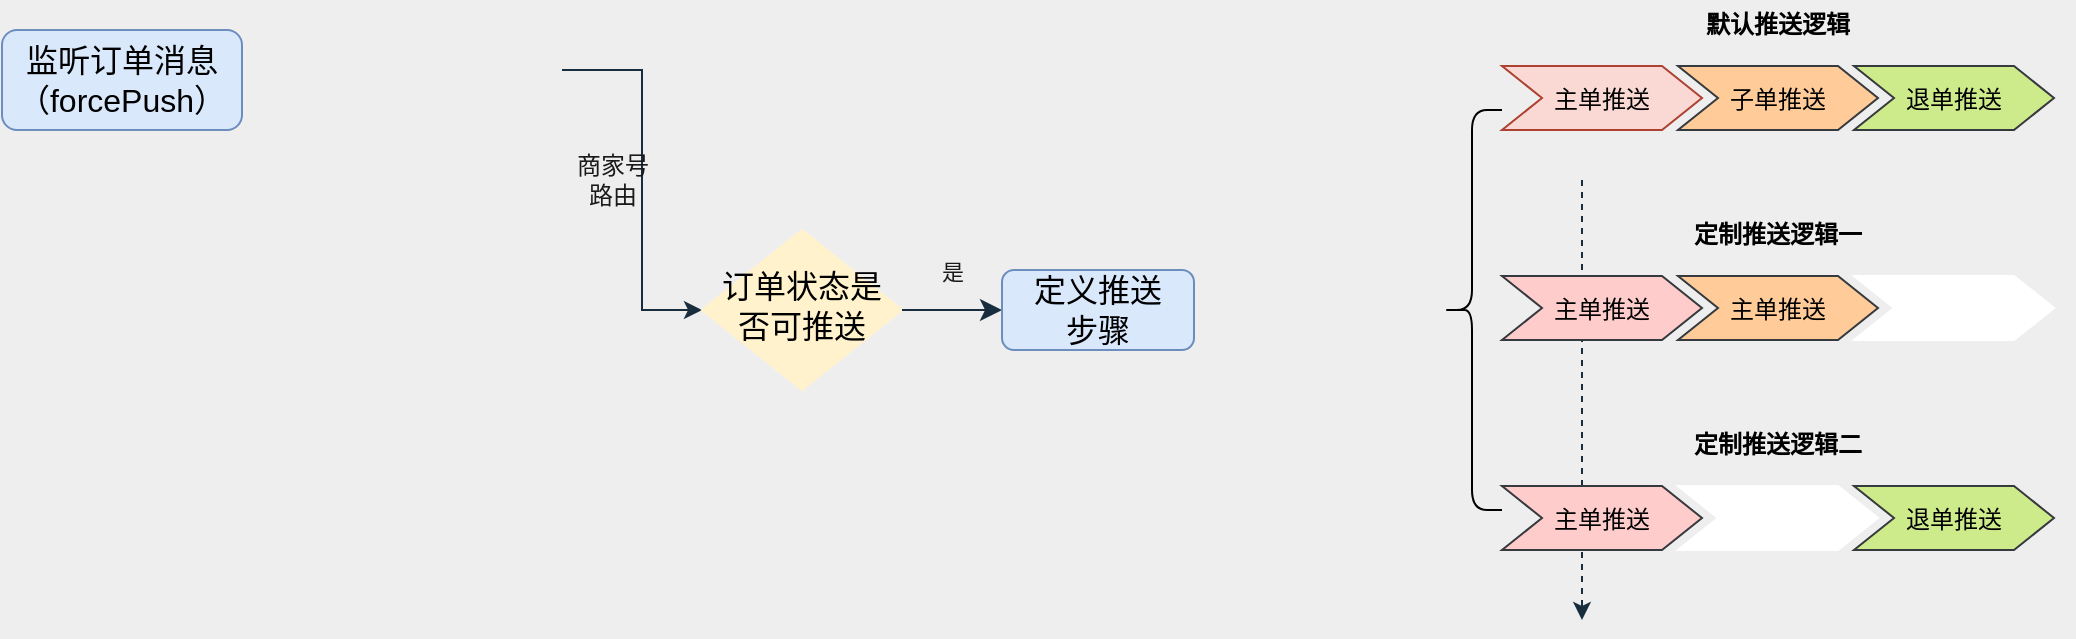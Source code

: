 <mxfile version="17.1.2" type="github">
  <diagram id="C5RBs43oDa-KdzZeNtuy" name="Page-1">
    <mxGraphModel dx="2249" dy="772" grid="1" gridSize="10" guides="1" tooltips="1" connect="1" arrows="1" fold="1" page="1" pageScale="1" pageWidth="827" pageHeight="1169" background="#EEEEEE" math="0" shadow="0">
      <root>
        <mxCell id="WIyWlLk6GJQsqaUBKTNV-0" />
        <mxCell id="WIyWlLk6GJQsqaUBKTNV-1" parent="WIyWlLk6GJQsqaUBKTNV-0" />
        <mxCell id="WIyWlLk6GJQsqaUBKTNV-3" value="监听订单消息&lt;br&gt;（forcePush）" style="rounded=1;whiteSpace=wrap;html=1;fontSize=16;glass=0;strokeWidth=1;shadow=0;fillColor=#dae8fc;strokeColor=#6c8ebf;" parent="WIyWlLk6GJQsqaUBKTNV-1" vertex="1">
          <mxGeometry x="-520" y="270" width="120" height="50" as="geometry" />
        </mxCell>
        <mxCell id="7NL93eEpFQiBZwO9Uzeu-21" value="" style="edgeStyle=orthogonalEdgeStyle;rounded=0;sketch=0;orthogonalLoop=1;jettySize=auto;html=1;fontSize=16;fontColor=#1A1A1A;endArrow=classic;endFill=1;strokeColor=#182E3E;entryX=0;entryY=0.5;entryDx=0;entryDy=0;" edge="1" parent="WIyWlLk6GJQsqaUBKTNV-1" target="7NL93eEpFQiBZwO9Uzeu-59">
          <mxGeometry relative="1" as="geometry">
            <mxPoint x="-240" y="290" as="sourcePoint" />
            <mxPoint x="-180" y="415" as="targetPoint" />
            <Array as="points">
              <mxPoint x="-200" y="290" />
              <mxPoint x="-200" y="410" />
            </Array>
          </mxGeometry>
        </mxCell>
        <mxCell id="7NL93eEpFQiBZwO9Uzeu-19" value="" style="shape=curlyBracket;whiteSpace=wrap;html=1;rounded=1;sketch=0;fontSize=16;fontColor=#1A1A1A;strokeColor=#000000;fillColor=#FFF2CC;" vertex="1" parent="WIyWlLk6GJQsqaUBKTNV-1">
          <mxGeometry x="200" y="310" width="30" height="200" as="geometry" />
        </mxCell>
        <mxCell id="7NL93eEpFQiBZwO9Uzeu-22" value="商家号&lt;br style=&quot;font-size: 12px;&quot;&gt;路由" style="text;strokeColor=none;fillColor=none;html=1;fontSize=12;fontStyle=0;verticalAlign=middle;align=center;rounded=0;sketch=0;fontColor=#1A1A1A;" vertex="1" parent="WIyWlLk6GJQsqaUBKTNV-1">
          <mxGeometry x="-240" y="330" width="50" height="30" as="geometry" />
        </mxCell>
        <mxCell id="7NL93eEpFQiBZwO9Uzeu-28" value="默认推送逻辑" style="swimlane;childLayout=stackLayout;horizontal=1;fillColor=none;horizontalStack=1;resizeParent=1;resizeParentMax=0;resizeLast=0;collapsible=0;strokeColor=none;stackBorder=10;stackSpacing=-12;resizable=1;align=center;points=[];fontColor=#000000;rounded=0;sketch=0;fontSize=12;" vertex="1" parent="WIyWlLk6GJQsqaUBKTNV-1">
          <mxGeometry x="220" y="255" width="296" height="75" as="geometry" />
        </mxCell>
        <mxCell id="7NL93eEpFQiBZwO9Uzeu-42" value="" style="edgeStyle=segmentEdgeStyle;endArrow=classic;html=1;rounded=0;sketch=0;fontSize=16;fontColor=#1A1A1A;strokeColor=#182E3E;dashed=1;" edge="1" parent="7NL93eEpFQiBZwO9Uzeu-28">
          <mxGeometry width="50" height="50" relative="1" as="geometry">
            <mxPoint x="50" y="90" as="sourcePoint" />
            <mxPoint x="50" y="310" as="targetPoint" />
          </mxGeometry>
        </mxCell>
        <mxCell id="7NL93eEpFQiBZwO9Uzeu-29" value="主单推送" style="shape=step;perimeter=stepPerimeter;fixedSize=1;points=[];rounded=0;sketch=0;fontSize=12;strokeColor=#ae4132;fillColor=#fad9d5;" vertex="1" parent="7NL93eEpFQiBZwO9Uzeu-28">
          <mxGeometry x="10" y="33" width="100" height="32" as="geometry" />
        </mxCell>
        <mxCell id="7NL93eEpFQiBZwO9Uzeu-30" value="子单推送" style="shape=step;perimeter=stepPerimeter;fixedSize=1;points=[];rounded=0;sketch=0;fontSize=12;strokeColor=#36393d;fillColor=#ffcc99;" vertex="1" parent="7NL93eEpFQiBZwO9Uzeu-28">
          <mxGeometry x="98" y="33" width="100" height="32" as="geometry" />
        </mxCell>
        <mxCell id="7NL93eEpFQiBZwO9Uzeu-31" value="退单推送" style="shape=step;perimeter=stepPerimeter;fixedSize=1;points=[];rounded=0;sketch=0;fontSize=12;strokeColor=#36393d;fillColor=#cdeb8b;" vertex="1" parent="7NL93eEpFQiBZwO9Uzeu-28">
          <mxGeometry x="186" y="33" width="100" height="32" as="geometry" />
        </mxCell>
        <mxCell id="7NL93eEpFQiBZwO9Uzeu-44" value="定制推送逻辑二" style="swimlane;childLayout=stackLayout;horizontal=1;fillColor=none;horizontalStack=1;resizeParent=1;resizeParentMax=0;resizeLast=0;collapsible=0;strokeColor=none;stackBorder=10;stackSpacing=-12;resizable=1;align=center;points=[];fontColor=#000000;rounded=0;sketch=0;fontSize=12;startSize=23;" vertex="1" parent="WIyWlLk6GJQsqaUBKTNV-1">
          <mxGeometry x="220" y="465" width="296" height="75" as="geometry" />
        </mxCell>
        <mxCell id="7NL93eEpFQiBZwO9Uzeu-45" value="主单推送" style="shape=step;perimeter=stepPerimeter;fixedSize=1;points=[];rounded=0;sketch=0;fontSize=12;strokeColor=#36393d;fillColor=#ffcccc;" vertex="1" parent="7NL93eEpFQiBZwO9Uzeu-44">
          <mxGeometry x="10" y="33" width="100" height="32" as="geometry" />
        </mxCell>
        <mxCell id="7NL93eEpFQiBZwO9Uzeu-46" value="" style="shape=step;perimeter=stepPerimeter;fixedSize=1;points=[];rounded=0;sketch=0;fontSize=12;fontColor=#1A1A1A;strokeColor=#FFFFFF;fillColor=#FFFFFF;" vertex="1" parent="7NL93eEpFQiBZwO9Uzeu-44">
          <mxGeometry x="98" y="33" width="100" height="32" as="geometry" />
        </mxCell>
        <mxCell id="7NL93eEpFQiBZwO9Uzeu-49" value="退单推送" style="shape=step;perimeter=stepPerimeter;fixedSize=1;points=[];rounded=0;sketch=0;fontSize=12;strokeColor=#36393d;fillColor=#cdeb8b;" vertex="1" parent="7NL93eEpFQiBZwO9Uzeu-44">
          <mxGeometry x="186" y="33" width="100" height="32" as="geometry" />
        </mxCell>
        <mxCell id="7NL93eEpFQiBZwO9Uzeu-50" value="定制推送逻辑一" style="swimlane;childLayout=stackLayout;horizontal=1;fillColor=none;horizontalStack=1;resizeParent=1;resizeParentMax=0;resizeLast=0;collapsible=0;strokeColor=none;stackBorder=10;stackSpacing=-12;resizable=1;align=center;points=[];fontColor=#000000;rounded=0;sketch=0;fontSize=12;startSize=23;" vertex="1" parent="WIyWlLk6GJQsqaUBKTNV-1">
          <mxGeometry x="220" y="360" width="296" height="75" as="geometry" />
        </mxCell>
        <mxCell id="7NL93eEpFQiBZwO9Uzeu-58" value="主单推送" style="shape=step;perimeter=stepPerimeter;fixedSize=1;points=[];rounded=0;sketch=0;fontSize=12;strokeColor=#36393d;fillColor=#ffcccc;" vertex="1" parent="7NL93eEpFQiBZwO9Uzeu-50">
          <mxGeometry x="10" y="33" width="100" height="32" as="geometry" />
        </mxCell>
        <mxCell id="7NL93eEpFQiBZwO9Uzeu-51" value="主单推送" style="shape=step;perimeter=stepPerimeter;fixedSize=1;points=[];rounded=0;sketch=0;fontSize=12;strokeColor=#36393d;fillColor=#ffcc99;" vertex="1" parent="7NL93eEpFQiBZwO9Uzeu-50">
          <mxGeometry x="98" y="33" width="100" height="32" as="geometry" />
        </mxCell>
        <mxCell id="7NL93eEpFQiBZwO9Uzeu-52" value="" style="shape=step;perimeter=stepPerimeter;fixedSize=1;points=[];rounded=0;sketch=0;fontSize=12;fontColor=#1A1A1A;strokeColor=#FFFFFF;fillColor=#FFFFFF;" vertex="1" parent="7NL93eEpFQiBZwO9Uzeu-50">
          <mxGeometry x="186" y="33" width="100" height="32" as="geometry" />
        </mxCell>
        <mxCell id="7NL93eEpFQiBZwO9Uzeu-59" value="订单状态是否可推送" style="rhombus;whiteSpace=wrap;html=1;shadow=0;fontFamily=Helvetica;fontSize=16;align=center;strokeWidth=1;spacing=6;spacingTop=-4;fillColor=#FFF2CC;strokeColor=#FFF2CC;" vertex="1" parent="WIyWlLk6GJQsqaUBKTNV-1">
          <mxGeometry x="-170" y="370" width="100" height="80" as="geometry" />
        </mxCell>
        <mxCell id="7NL93eEpFQiBZwO9Uzeu-60" value="是" style="rounded=0;html=1;jettySize=auto;orthogonalLoop=1;fontSize=11;endArrow=classic;endFill=1;endSize=8;strokeWidth=1;shadow=0;labelBackgroundColor=none;edgeStyle=orthogonalEdgeStyle;strokeColor=#182E3E;fontColor=#1A1A1A;exitX=1;exitY=0.5;exitDx=0;exitDy=0;" edge="1" parent="WIyWlLk6GJQsqaUBKTNV-1" source="7NL93eEpFQiBZwO9Uzeu-59">
          <mxGeometry y="20" relative="1" as="geometry">
            <mxPoint as="offset" />
            <mxPoint x="-430" y="340" as="sourcePoint" />
            <mxPoint x="-20" y="410" as="targetPoint" />
          </mxGeometry>
        </mxCell>
        <mxCell id="7NL93eEpFQiBZwO9Uzeu-61" value="定义推送&lt;br&gt;步骤" style="rounded=1;whiteSpace=wrap;html=1;fontSize=16;glass=0;strokeWidth=1;shadow=0;fillColor=#dae8fc;strokeColor=#6c8ebf;" vertex="1" parent="WIyWlLk6GJQsqaUBKTNV-1">
          <mxGeometry x="-20" y="390" width="96" height="40" as="geometry" />
        </mxCell>
      </root>
    </mxGraphModel>
  </diagram>
</mxfile>
